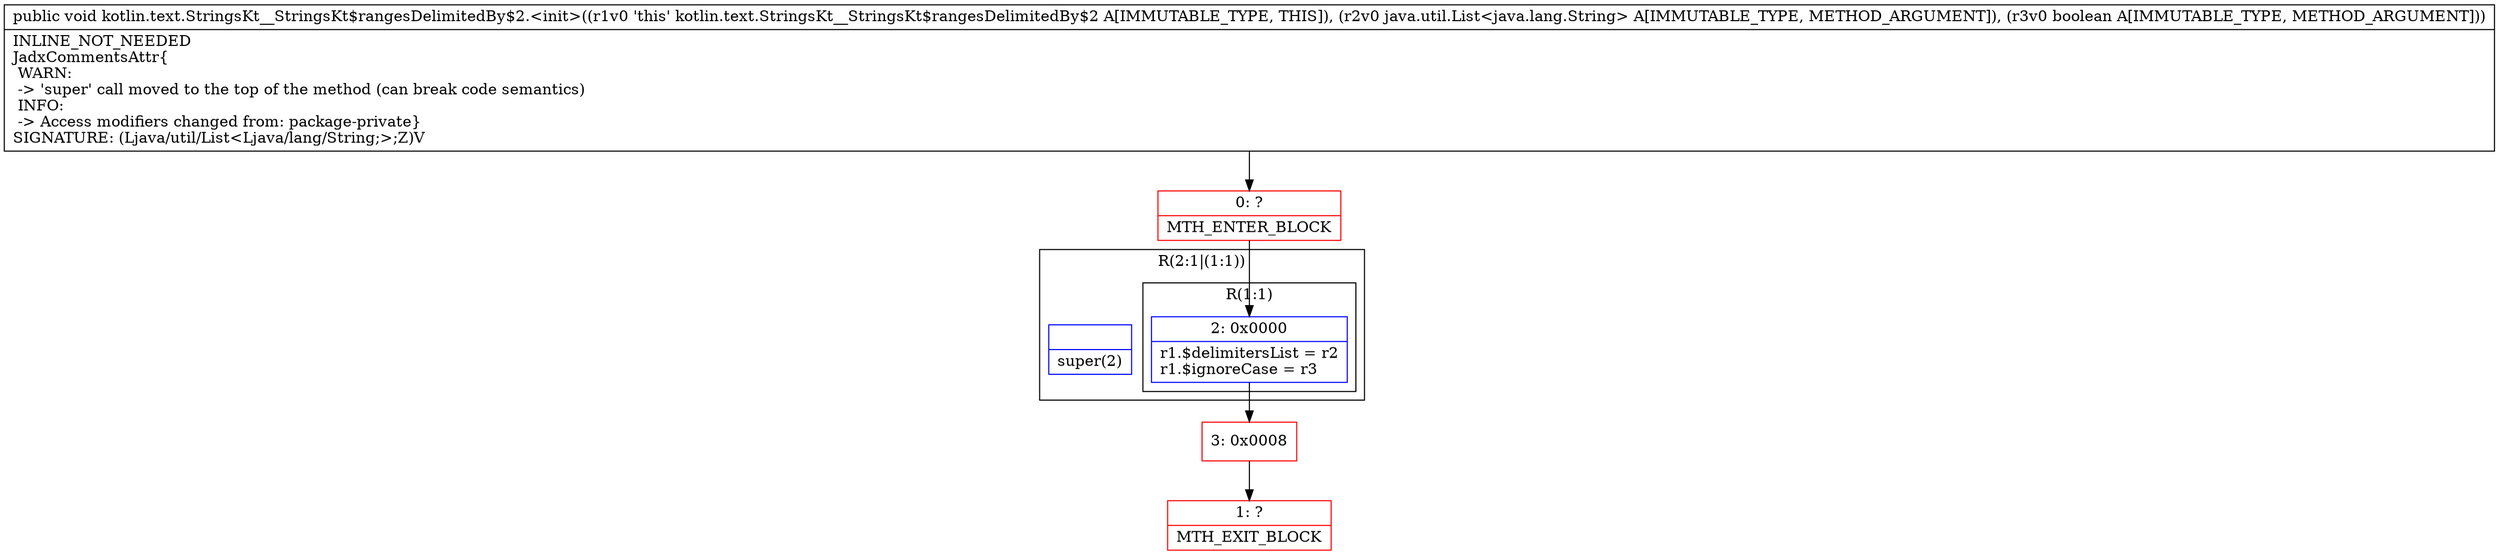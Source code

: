 digraph "CFG forkotlin.text.StringsKt__StringsKt$rangesDelimitedBy$2.\<init\>(Ljava\/util\/List;Z)V" {
subgraph cluster_Region_1431992831 {
label = "R(2:1|(1:1))";
node [shape=record,color=blue];
Node_InsnContainer_743856348 [shape=record,label="{|super(2)\l}"];
subgraph cluster_Region_692545816 {
label = "R(1:1)";
node [shape=record,color=blue];
Node_2 [shape=record,label="{2\:\ 0x0000|r1.$delimitersList = r2\lr1.$ignoreCase = r3\l}"];
}
}
Node_0 [shape=record,color=red,label="{0\:\ ?|MTH_ENTER_BLOCK\l}"];
Node_3 [shape=record,color=red,label="{3\:\ 0x0008}"];
Node_1 [shape=record,color=red,label="{1\:\ ?|MTH_EXIT_BLOCK\l}"];
MethodNode[shape=record,label="{public void kotlin.text.StringsKt__StringsKt$rangesDelimitedBy$2.\<init\>((r1v0 'this' kotlin.text.StringsKt__StringsKt$rangesDelimitedBy$2 A[IMMUTABLE_TYPE, THIS]), (r2v0 java.util.List\<java.lang.String\> A[IMMUTABLE_TYPE, METHOD_ARGUMENT]), (r3v0 boolean A[IMMUTABLE_TYPE, METHOD_ARGUMENT]))  | INLINE_NOT_NEEDED\lJadxCommentsAttr\{\l WARN: \l \-\> 'super' call moved to the top of the method (can break code semantics)\l INFO: \l \-\> Access modifiers changed from: package\-private\}\lSIGNATURE: (Ljava\/util\/List\<Ljava\/lang\/String;\>;Z)V\l}"];
MethodNode -> Node_0;Node_2 -> Node_3;
Node_0 -> Node_2;
Node_3 -> Node_1;
}

